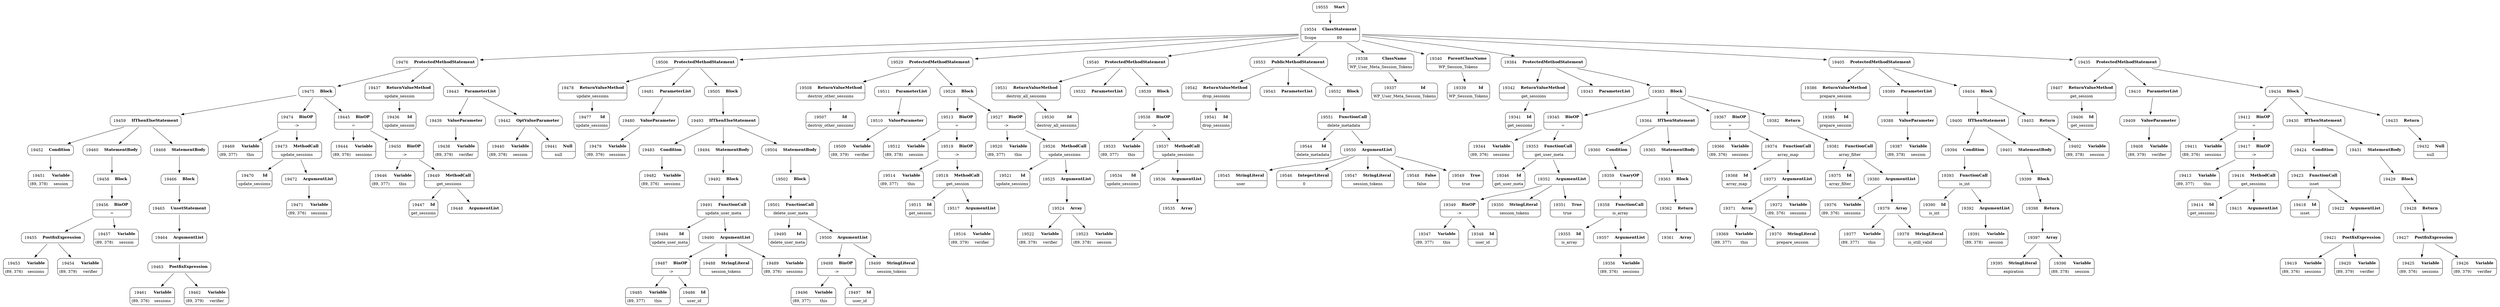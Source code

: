 digraph ast {
node [shape=none];
19456 [label=<<TABLE border='1' cellspacing='0' cellpadding='10' style='rounded' ><TR><TD border='0'>19456</TD><TD border='0'><B>BinOP</B></TD></TR><HR/><TR><TD border='0' cellpadding='5' colspan='2'>=</TD></TR></TABLE>>];
19456 -> 19455 [weight=2];
19456 -> 19457 [weight=2];
19457 [label=<<TABLE border='1' cellspacing='0' cellpadding='10' style='rounded' ><TR><TD border='0'>19457</TD><TD border='0'><B>Variable</B></TD></TR><HR/><TR><TD border='0' cellpadding='5'>(89, 378)</TD><TD border='0' cellpadding='5'>session</TD></TR></TABLE>>];
19458 [label=<<TABLE border='1' cellspacing='0' cellpadding='10' style='rounded' ><TR><TD border='0'>19458</TD><TD border='0'><B>Block</B></TD></TR></TABLE>>];
19458 -> 19456 [weight=2];
19459 [label=<<TABLE border='1' cellspacing='0' cellpadding='10' style='rounded' ><TR><TD border='0'>19459</TD><TD border='0'><B>IfThenElseStatement</B></TD></TR></TABLE>>];
19459 -> 19452 [weight=2];
19459 -> 19460 [weight=2];
19459 -> 19468 [weight=2];
19460 [label=<<TABLE border='1' cellspacing='0' cellpadding='10' style='rounded' ><TR><TD border='0'>19460</TD><TD border='0'><B>StatementBody</B></TD></TR></TABLE>>];
19460 -> 19458 [weight=2];
19461 [label=<<TABLE border='1' cellspacing='0' cellpadding='10' style='rounded' ><TR><TD border='0'>19461</TD><TD border='0'><B>Variable</B></TD></TR><HR/><TR><TD border='0' cellpadding='5'>(89, 376)</TD><TD border='0' cellpadding='5'>sessions</TD></TR></TABLE>>];
19462 [label=<<TABLE border='1' cellspacing='0' cellpadding='10' style='rounded' ><TR><TD border='0'>19462</TD><TD border='0'><B>Variable</B></TD></TR><HR/><TR><TD border='0' cellpadding='5'>(89, 379)</TD><TD border='0' cellpadding='5'>verifier</TD></TR></TABLE>>];
19463 [label=<<TABLE border='1' cellspacing='0' cellpadding='10' style='rounded' ><TR><TD border='0'>19463</TD><TD border='0'><B>PostfixExpression</B></TD></TR></TABLE>>];
19463 -> 19461 [weight=2];
19463 -> 19462 [weight=2];
19464 [label=<<TABLE border='1' cellspacing='0' cellpadding='10' style='rounded' ><TR><TD border='0'>19464</TD><TD border='0'><B>ArgumentList</B></TD></TR></TABLE>>];
19464 -> 19463 [weight=2];
19465 [label=<<TABLE border='1' cellspacing='0' cellpadding='10' style='rounded' ><TR><TD border='0'>19465</TD><TD border='0'><B>UnsetStatement</B></TD></TR></TABLE>>];
19465 -> 19464 [weight=2];
19466 [label=<<TABLE border='1' cellspacing='0' cellpadding='10' style='rounded' ><TR><TD border='0'>19466</TD><TD border='0'><B>Block</B></TD></TR></TABLE>>];
19466 -> 19465 [weight=2];
19468 [label=<<TABLE border='1' cellspacing='0' cellpadding='10' style='rounded' ><TR><TD border='0'>19468</TD><TD border='0'><B>StatementBody</B></TD></TR></TABLE>>];
19468 -> 19466 [weight=2];
19469 [label=<<TABLE border='1' cellspacing='0' cellpadding='10' style='rounded' ><TR><TD border='0'>19469</TD><TD border='0'><B>Variable</B></TD></TR><HR/><TR><TD border='0' cellpadding='5'>(89, 377)</TD><TD border='0' cellpadding='5'>this</TD></TR></TABLE>>];
19470 [label=<<TABLE border='1' cellspacing='0' cellpadding='10' style='rounded' ><TR><TD border='0'>19470</TD><TD border='0'><B>Id</B></TD></TR><HR/><TR><TD border='0' cellpadding='5' colspan='2'>update_sessions</TD></TR></TABLE>>];
19471 [label=<<TABLE border='1' cellspacing='0' cellpadding='10' style='rounded' ><TR><TD border='0'>19471</TD><TD border='0'><B>Variable</B></TD></TR><HR/><TR><TD border='0' cellpadding='5'>(89, 376)</TD><TD border='0' cellpadding='5'>sessions</TD></TR></TABLE>>];
19472 [label=<<TABLE border='1' cellspacing='0' cellpadding='10' style='rounded' ><TR><TD border='0'>19472</TD><TD border='0'><B>ArgumentList</B></TD></TR></TABLE>>];
19472 -> 19471 [weight=2];
19473 [label=<<TABLE border='1' cellspacing='0' cellpadding='10' style='rounded' ><TR><TD border='0'>19473</TD><TD border='0'><B>MethodCall</B></TD></TR><HR/><TR><TD border='0' cellpadding='5' colspan='2'>update_sessions</TD></TR></TABLE>>];
19473 -> 19470 [weight=2];
19473 -> 19472 [weight=2];
19474 [label=<<TABLE border='1' cellspacing='0' cellpadding='10' style='rounded' ><TR><TD border='0'>19474</TD><TD border='0'><B>BinOP</B></TD></TR><HR/><TR><TD border='0' cellpadding='5' colspan='2'>-&gt;</TD></TR></TABLE>>];
19474 -> 19469 [weight=2];
19474 -> 19473 [weight=2];
19475 [label=<<TABLE border='1' cellspacing='0' cellpadding='10' style='rounded' ><TR><TD border='0'>19475</TD><TD border='0'><B>Block</B></TD></TR></TABLE>>];
19475 -> 19445 [weight=2];
19475 -> 19459 [weight=2];
19475 -> 19474 [weight=2];
19476 [label=<<TABLE border='1' cellspacing='0' cellpadding='10' style='rounded' ><TR><TD border='0'>19476</TD><TD border='0'><B>ProtectedMethodStatement</B></TD></TR></TABLE>>];
19476 -> 19437 [weight=2];
19476 -> 19443 [weight=2];
19476 -> 19475 [weight=2];
19477 [label=<<TABLE border='1' cellspacing='0' cellpadding='10' style='rounded' ><TR><TD border='0'>19477</TD><TD border='0'><B>Id</B></TD></TR><HR/><TR><TD border='0' cellpadding='5' colspan='2'>update_sessions</TD></TR></TABLE>>];
19478 [label=<<TABLE border='1' cellspacing='0' cellpadding='10' style='rounded' ><TR><TD border='0'>19478</TD><TD border='0'><B>ReturnValueMethod</B></TD></TR><HR/><TR><TD border='0' cellpadding='5' colspan='2'>update_sessions</TD></TR></TABLE>>];
19478 -> 19477 [weight=2];
19479 [label=<<TABLE border='1' cellspacing='0' cellpadding='10' style='rounded' ><TR><TD border='0'>19479</TD><TD border='0'><B>Variable</B></TD></TR><HR/><TR><TD border='0' cellpadding='5'>(89, 376)</TD><TD border='0' cellpadding='5'>sessions</TD></TR></TABLE>>];
19480 [label=<<TABLE border='1' cellspacing='0' cellpadding='10' style='rounded' ><TR><TD border='0'>19480</TD><TD border='0'><B>ValueParameter</B></TD></TR></TABLE>>];
19480 -> 19479 [weight=2];
19481 [label=<<TABLE border='1' cellspacing='0' cellpadding='10' style='rounded' ><TR><TD border='0'>19481</TD><TD border='0'><B>ParameterList</B></TD></TR></TABLE>>];
19481 -> 19480 [weight=2];
19482 [label=<<TABLE border='1' cellspacing='0' cellpadding='10' style='rounded' ><TR><TD border='0'>19482</TD><TD border='0'><B>Variable</B></TD></TR><HR/><TR><TD border='0' cellpadding='5'>(89, 376)</TD><TD border='0' cellpadding='5'>sessions</TD></TR></TABLE>>];
19483 [label=<<TABLE border='1' cellspacing='0' cellpadding='10' style='rounded' ><TR><TD border='0'>19483</TD><TD border='0'><B>Condition</B></TD></TR></TABLE>>];
19483 -> 19482 [weight=2];
19484 [label=<<TABLE border='1' cellspacing='0' cellpadding='10' style='rounded' ><TR><TD border='0'>19484</TD><TD border='0'><B>Id</B></TD></TR><HR/><TR><TD border='0' cellpadding='5' colspan='2'>update_user_meta</TD></TR></TABLE>>];
19485 [label=<<TABLE border='1' cellspacing='0' cellpadding='10' style='rounded' ><TR><TD border='0'>19485</TD><TD border='0'><B>Variable</B></TD></TR><HR/><TR><TD border='0' cellpadding='5'>(89, 377)</TD><TD border='0' cellpadding='5'>this</TD></TR></TABLE>>];
19486 [label=<<TABLE border='1' cellspacing='0' cellpadding='10' style='rounded' ><TR><TD border='0'>19486</TD><TD border='0'><B>Id</B></TD></TR><HR/><TR><TD border='0' cellpadding='5' colspan='2'>user_id</TD></TR></TABLE>>];
19487 [label=<<TABLE border='1' cellspacing='0' cellpadding='10' style='rounded' ><TR><TD border='0'>19487</TD><TD border='0'><B>BinOP</B></TD></TR><HR/><TR><TD border='0' cellpadding='5' colspan='2'>-&gt;</TD></TR></TABLE>>];
19487 -> 19485 [weight=2];
19487 -> 19486 [weight=2];
19488 [label=<<TABLE border='1' cellspacing='0' cellpadding='10' style='rounded' ><TR><TD border='0'>19488</TD><TD border='0'><B>StringLiteral</B></TD></TR><HR/><TR><TD border='0' cellpadding='5' colspan='2'>session_tokens</TD></TR></TABLE>>];
19489 [label=<<TABLE border='1' cellspacing='0' cellpadding='10' style='rounded' ><TR><TD border='0'>19489</TD><TD border='0'><B>Variable</B></TD></TR><HR/><TR><TD border='0' cellpadding='5'>(89, 376)</TD><TD border='0' cellpadding='5'>sessions</TD></TR></TABLE>>];
19490 [label=<<TABLE border='1' cellspacing='0' cellpadding='10' style='rounded' ><TR><TD border='0'>19490</TD><TD border='0'><B>ArgumentList</B></TD></TR></TABLE>>];
19490 -> 19487 [weight=2];
19490 -> 19488 [weight=2];
19490 -> 19489 [weight=2];
19491 [label=<<TABLE border='1' cellspacing='0' cellpadding='10' style='rounded' ><TR><TD border='0'>19491</TD><TD border='0'><B>FunctionCall</B></TD></TR><HR/><TR><TD border='0' cellpadding='5' colspan='2'>update_user_meta</TD></TR></TABLE>>];
19491 -> 19484 [weight=2];
19491 -> 19490 [weight=2];
19492 [label=<<TABLE border='1' cellspacing='0' cellpadding='10' style='rounded' ><TR><TD border='0'>19492</TD><TD border='0'><B>Block</B></TD></TR></TABLE>>];
19492 -> 19491 [weight=2];
19493 [label=<<TABLE border='1' cellspacing='0' cellpadding='10' style='rounded' ><TR><TD border='0'>19493</TD><TD border='0'><B>IfThenElseStatement</B></TD></TR></TABLE>>];
19493 -> 19483 [weight=2];
19493 -> 19494 [weight=2];
19493 -> 19504 [weight=2];
19494 [label=<<TABLE border='1' cellspacing='0' cellpadding='10' style='rounded' ><TR><TD border='0'>19494</TD><TD border='0'><B>StatementBody</B></TD></TR></TABLE>>];
19494 -> 19492 [weight=2];
19495 [label=<<TABLE border='1' cellspacing='0' cellpadding='10' style='rounded' ><TR><TD border='0'>19495</TD><TD border='0'><B>Id</B></TD></TR><HR/><TR><TD border='0' cellpadding='5' colspan='2'>delete_user_meta</TD></TR></TABLE>>];
19496 [label=<<TABLE border='1' cellspacing='0' cellpadding='10' style='rounded' ><TR><TD border='0'>19496</TD><TD border='0'><B>Variable</B></TD></TR><HR/><TR><TD border='0' cellpadding='5'>(89, 377)</TD><TD border='0' cellpadding='5'>this</TD></TR></TABLE>>];
19497 [label=<<TABLE border='1' cellspacing='0' cellpadding='10' style='rounded' ><TR><TD border='0'>19497</TD><TD border='0'><B>Id</B></TD></TR><HR/><TR><TD border='0' cellpadding='5' colspan='2'>user_id</TD></TR></TABLE>>];
19498 [label=<<TABLE border='1' cellspacing='0' cellpadding='10' style='rounded' ><TR><TD border='0'>19498</TD><TD border='0'><B>BinOP</B></TD></TR><HR/><TR><TD border='0' cellpadding='5' colspan='2'>-&gt;</TD></TR></TABLE>>];
19498 -> 19496 [weight=2];
19498 -> 19497 [weight=2];
19499 [label=<<TABLE border='1' cellspacing='0' cellpadding='10' style='rounded' ><TR><TD border='0'>19499</TD><TD border='0'><B>StringLiteral</B></TD></TR><HR/><TR><TD border='0' cellpadding='5' colspan='2'>session_tokens</TD></TR></TABLE>>];
19500 [label=<<TABLE border='1' cellspacing='0' cellpadding='10' style='rounded' ><TR><TD border='0'>19500</TD><TD border='0'><B>ArgumentList</B></TD></TR></TABLE>>];
19500 -> 19498 [weight=2];
19500 -> 19499 [weight=2];
19501 [label=<<TABLE border='1' cellspacing='0' cellpadding='10' style='rounded' ><TR><TD border='0'>19501</TD><TD border='0'><B>FunctionCall</B></TD></TR><HR/><TR><TD border='0' cellpadding='5' colspan='2'>delete_user_meta</TD></TR></TABLE>>];
19501 -> 19495 [weight=2];
19501 -> 19500 [weight=2];
19502 [label=<<TABLE border='1' cellspacing='0' cellpadding='10' style='rounded' ><TR><TD border='0'>19502</TD><TD border='0'><B>Block</B></TD></TR></TABLE>>];
19502 -> 19501 [weight=2];
19504 [label=<<TABLE border='1' cellspacing='0' cellpadding='10' style='rounded' ><TR><TD border='0'>19504</TD><TD border='0'><B>StatementBody</B></TD></TR></TABLE>>];
19504 -> 19502 [weight=2];
19505 [label=<<TABLE border='1' cellspacing='0' cellpadding='10' style='rounded' ><TR><TD border='0'>19505</TD><TD border='0'><B>Block</B></TD></TR></TABLE>>];
19505 -> 19493 [weight=2];
19506 [label=<<TABLE border='1' cellspacing='0' cellpadding='10' style='rounded' ><TR><TD border='0'>19506</TD><TD border='0'><B>ProtectedMethodStatement</B></TD></TR></TABLE>>];
19506 -> 19478 [weight=2];
19506 -> 19481 [weight=2];
19506 -> 19505 [weight=2];
19507 [label=<<TABLE border='1' cellspacing='0' cellpadding='10' style='rounded' ><TR><TD border='0'>19507</TD><TD border='0'><B>Id</B></TD></TR><HR/><TR><TD border='0' cellpadding='5' colspan='2'>destroy_other_sessions</TD></TR></TABLE>>];
19508 [label=<<TABLE border='1' cellspacing='0' cellpadding='10' style='rounded' ><TR><TD border='0'>19508</TD><TD border='0'><B>ReturnValueMethod</B></TD></TR><HR/><TR><TD border='0' cellpadding='5' colspan='2'>destroy_other_sessions</TD></TR></TABLE>>];
19508 -> 19507 [weight=2];
19509 [label=<<TABLE border='1' cellspacing='0' cellpadding='10' style='rounded' ><TR><TD border='0'>19509</TD><TD border='0'><B>Variable</B></TD></TR><HR/><TR><TD border='0' cellpadding='5'>(89, 379)</TD><TD border='0' cellpadding='5'>verifier</TD></TR></TABLE>>];
19510 [label=<<TABLE border='1' cellspacing='0' cellpadding='10' style='rounded' ><TR><TD border='0'>19510</TD><TD border='0'><B>ValueParameter</B></TD></TR></TABLE>>];
19510 -> 19509 [weight=2];
19511 [label=<<TABLE border='1' cellspacing='0' cellpadding='10' style='rounded' ><TR><TD border='0'>19511</TD><TD border='0'><B>ParameterList</B></TD></TR></TABLE>>];
19511 -> 19510 [weight=2];
19512 [label=<<TABLE border='1' cellspacing='0' cellpadding='10' style='rounded' ><TR><TD border='0'>19512</TD><TD border='0'><B>Variable</B></TD></TR><HR/><TR><TD border='0' cellpadding='5'>(89, 378)</TD><TD border='0' cellpadding='5'>session</TD></TR></TABLE>>];
19513 [label=<<TABLE border='1' cellspacing='0' cellpadding='10' style='rounded' ><TR><TD border='0'>19513</TD><TD border='0'><B>BinOP</B></TD></TR><HR/><TR><TD border='0' cellpadding='5' colspan='2'>=</TD></TR></TABLE>>];
19513 -> 19512 [weight=2];
19513 -> 19519 [weight=2];
19514 [label=<<TABLE border='1' cellspacing='0' cellpadding='10' style='rounded' ><TR><TD border='0'>19514</TD><TD border='0'><B>Variable</B></TD></TR><HR/><TR><TD border='0' cellpadding='5'>(89, 377)</TD><TD border='0' cellpadding='5'>this</TD></TR></TABLE>>];
19515 [label=<<TABLE border='1' cellspacing='0' cellpadding='10' style='rounded' ><TR><TD border='0'>19515</TD><TD border='0'><B>Id</B></TD></TR><HR/><TR><TD border='0' cellpadding='5' colspan='2'>get_session</TD></TR></TABLE>>];
19516 [label=<<TABLE border='1' cellspacing='0' cellpadding='10' style='rounded' ><TR><TD border='0'>19516</TD><TD border='0'><B>Variable</B></TD></TR><HR/><TR><TD border='0' cellpadding='5'>(89, 379)</TD><TD border='0' cellpadding='5'>verifier</TD></TR></TABLE>>];
19517 [label=<<TABLE border='1' cellspacing='0' cellpadding='10' style='rounded' ><TR><TD border='0'>19517</TD><TD border='0'><B>ArgumentList</B></TD></TR></TABLE>>];
19517 -> 19516 [weight=2];
19518 [label=<<TABLE border='1' cellspacing='0' cellpadding='10' style='rounded' ><TR><TD border='0'>19518</TD><TD border='0'><B>MethodCall</B></TD></TR><HR/><TR><TD border='0' cellpadding='5' colspan='2'>get_session</TD></TR></TABLE>>];
19518 -> 19515 [weight=2];
19518 -> 19517 [weight=2];
19519 [label=<<TABLE border='1' cellspacing='0' cellpadding='10' style='rounded' ><TR><TD border='0'>19519</TD><TD border='0'><B>BinOP</B></TD></TR><HR/><TR><TD border='0' cellpadding='5' colspan='2'>-&gt;</TD></TR></TABLE>>];
19519 -> 19514 [weight=2];
19519 -> 19518 [weight=2];
19520 [label=<<TABLE border='1' cellspacing='0' cellpadding='10' style='rounded' ><TR><TD border='0'>19520</TD><TD border='0'><B>Variable</B></TD></TR><HR/><TR><TD border='0' cellpadding='5'>(89, 377)</TD><TD border='0' cellpadding='5'>this</TD></TR></TABLE>>];
19521 [label=<<TABLE border='1' cellspacing='0' cellpadding='10' style='rounded' ><TR><TD border='0'>19521</TD><TD border='0'><B>Id</B></TD></TR><HR/><TR><TD border='0' cellpadding='5' colspan='2'>update_sessions</TD></TR></TABLE>>];
19522 [label=<<TABLE border='1' cellspacing='0' cellpadding='10' style='rounded' ><TR><TD border='0'>19522</TD><TD border='0'><B>Variable</B></TD></TR><HR/><TR><TD border='0' cellpadding='5'>(89, 379)</TD><TD border='0' cellpadding='5'>verifier</TD></TR></TABLE>>];
19523 [label=<<TABLE border='1' cellspacing='0' cellpadding='10' style='rounded' ><TR><TD border='0'>19523</TD><TD border='0'><B>Variable</B></TD></TR><HR/><TR><TD border='0' cellpadding='5'>(89, 378)</TD><TD border='0' cellpadding='5'>session</TD></TR></TABLE>>];
19524 [label=<<TABLE border='1' cellspacing='0' cellpadding='10' style='rounded' ><TR><TD border='0'>19524</TD><TD border='0'><B>Array</B></TD></TR></TABLE>>];
19524 -> 19522 [weight=2];
19524 -> 19523 [weight=2];
19525 [label=<<TABLE border='1' cellspacing='0' cellpadding='10' style='rounded' ><TR><TD border='0'>19525</TD><TD border='0'><B>ArgumentList</B></TD></TR></TABLE>>];
19525 -> 19524 [weight=2];
19526 [label=<<TABLE border='1' cellspacing='0' cellpadding='10' style='rounded' ><TR><TD border='0'>19526</TD><TD border='0'><B>MethodCall</B></TD></TR><HR/><TR><TD border='0' cellpadding='5' colspan='2'>update_sessions</TD></TR></TABLE>>];
19526 -> 19521 [weight=2];
19526 -> 19525 [weight=2];
19527 [label=<<TABLE border='1' cellspacing='0' cellpadding='10' style='rounded' ><TR><TD border='0'>19527</TD><TD border='0'><B>BinOP</B></TD></TR><HR/><TR><TD border='0' cellpadding='5' colspan='2'>-&gt;</TD></TR></TABLE>>];
19527 -> 19520 [weight=2];
19527 -> 19526 [weight=2];
19528 [label=<<TABLE border='1' cellspacing='0' cellpadding='10' style='rounded' ><TR><TD border='0'>19528</TD><TD border='0'><B>Block</B></TD></TR></TABLE>>];
19528 -> 19513 [weight=2];
19528 -> 19527 [weight=2];
19529 [label=<<TABLE border='1' cellspacing='0' cellpadding='10' style='rounded' ><TR><TD border='0'>19529</TD><TD border='0'><B>ProtectedMethodStatement</B></TD></TR></TABLE>>];
19529 -> 19508 [weight=2];
19529 -> 19511 [weight=2];
19529 -> 19528 [weight=2];
19530 [label=<<TABLE border='1' cellspacing='0' cellpadding='10' style='rounded' ><TR><TD border='0'>19530</TD><TD border='0'><B>Id</B></TD></TR><HR/><TR><TD border='0' cellpadding='5' colspan='2'>destroy_all_sessions</TD></TR></TABLE>>];
19531 [label=<<TABLE border='1' cellspacing='0' cellpadding='10' style='rounded' ><TR><TD border='0'>19531</TD><TD border='0'><B>ReturnValueMethod</B></TD></TR><HR/><TR><TD border='0' cellpadding='5' colspan='2'>destroy_all_sessions</TD></TR></TABLE>>];
19531 -> 19530 [weight=2];
19532 [label=<<TABLE border='1' cellspacing='0' cellpadding='10' style='rounded' ><TR><TD border='0'>19532</TD><TD border='0'><B>ParameterList</B></TD></TR></TABLE>>];
19533 [label=<<TABLE border='1' cellspacing='0' cellpadding='10' style='rounded' ><TR><TD border='0'>19533</TD><TD border='0'><B>Variable</B></TD></TR><HR/><TR><TD border='0' cellpadding='5'>(89, 377)</TD><TD border='0' cellpadding='5'>this</TD></TR></TABLE>>];
19534 [label=<<TABLE border='1' cellspacing='0' cellpadding='10' style='rounded' ><TR><TD border='0'>19534</TD><TD border='0'><B>Id</B></TD></TR><HR/><TR><TD border='0' cellpadding='5' colspan='2'>update_sessions</TD></TR></TABLE>>];
19535 [label=<<TABLE border='1' cellspacing='0' cellpadding='10' style='rounded' ><TR><TD border='0'>19535</TD><TD border='0'><B>Array</B></TD></TR></TABLE>>];
19536 [label=<<TABLE border='1' cellspacing='0' cellpadding='10' style='rounded' ><TR><TD border='0'>19536</TD><TD border='0'><B>ArgumentList</B></TD></TR></TABLE>>];
19536 -> 19535 [weight=2];
19537 [label=<<TABLE border='1' cellspacing='0' cellpadding='10' style='rounded' ><TR><TD border='0'>19537</TD><TD border='0'><B>MethodCall</B></TD></TR><HR/><TR><TD border='0' cellpadding='5' colspan='2'>update_sessions</TD></TR></TABLE>>];
19537 -> 19534 [weight=2];
19537 -> 19536 [weight=2];
19538 [label=<<TABLE border='1' cellspacing='0' cellpadding='10' style='rounded' ><TR><TD border='0'>19538</TD><TD border='0'><B>BinOP</B></TD></TR><HR/><TR><TD border='0' cellpadding='5' colspan='2'>-&gt;</TD></TR></TABLE>>];
19538 -> 19533 [weight=2];
19538 -> 19537 [weight=2];
19539 [label=<<TABLE border='1' cellspacing='0' cellpadding='10' style='rounded' ><TR><TD border='0'>19539</TD><TD border='0'><B>Block</B></TD></TR></TABLE>>];
19539 -> 19538 [weight=2];
19540 [label=<<TABLE border='1' cellspacing='0' cellpadding='10' style='rounded' ><TR><TD border='0'>19540</TD><TD border='0'><B>ProtectedMethodStatement</B></TD></TR></TABLE>>];
19540 -> 19531 [weight=2];
19540 -> 19532 [weight=2];
19540 -> 19539 [weight=2];
19541 [label=<<TABLE border='1' cellspacing='0' cellpadding='10' style='rounded' ><TR><TD border='0'>19541</TD><TD border='0'><B>Id</B></TD></TR><HR/><TR><TD border='0' cellpadding='5' colspan='2'>drop_sessions</TD></TR></TABLE>>];
19542 [label=<<TABLE border='1' cellspacing='0' cellpadding='10' style='rounded' ><TR><TD border='0'>19542</TD><TD border='0'><B>ReturnValueMethod</B></TD></TR><HR/><TR><TD border='0' cellpadding='5' colspan='2'>drop_sessions</TD></TR></TABLE>>];
19542 -> 19541 [weight=2];
19543 [label=<<TABLE border='1' cellspacing='0' cellpadding='10' style='rounded' ><TR><TD border='0'>19543</TD><TD border='0'><B>ParameterList</B></TD></TR></TABLE>>];
19544 [label=<<TABLE border='1' cellspacing='0' cellpadding='10' style='rounded' ><TR><TD border='0'>19544</TD><TD border='0'><B>Id</B></TD></TR><HR/><TR><TD border='0' cellpadding='5' colspan='2'>delete_metadata</TD></TR></TABLE>>];
19545 [label=<<TABLE border='1' cellspacing='0' cellpadding='10' style='rounded' ><TR><TD border='0'>19545</TD><TD border='0'><B>StringLiteral</B></TD></TR><HR/><TR><TD border='0' cellpadding='5' colspan='2'>user</TD></TR></TABLE>>];
19546 [label=<<TABLE border='1' cellspacing='0' cellpadding='10' style='rounded' ><TR><TD border='0'>19546</TD><TD border='0'><B>IntegerLiteral</B></TD></TR><HR/><TR><TD border='0' cellpadding='5' colspan='2'>0</TD></TR></TABLE>>];
19547 [label=<<TABLE border='1' cellspacing='0' cellpadding='10' style='rounded' ><TR><TD border='0'>19547</TD><TD border='0'><B>StringLiteral</B></TD></TR><HR/><TR><TD border='0' cellpadding='5' colspan='2'>session_tokens</TD></TR></TABLE>>];
19548 [label=<<TABLE border='1' cellspacing='0' cellpadding='10' style='rounded' ><TR><TD border='0'>19548</TD><TD border='0'><B>False</B></TD></TR><HR/><TR><TD border='0' cellpadding='5' colspan='2'>false</TD></TR></TABLE>>];
19549 [label=<<TABLE border='1' cellspacing='0' cellpadding='10' style='rounded' ><TR><TD border='0'>19549</TD><TD border='0'><B>True</B></TD></TR><HR/><TR><TD border='0' cellpadding='5' colspan='2'>true</TD></TR></TABLE>>];
19550 [label=<<TABLE border='1' cellspacing='0' cellpadding='10' style='rounded' ><TR><TD border='0'>19550</TD><TD border='0'><B>ArgumentList</B></TD></TR></TABLE>>];
19550 -> 19545 [weight=2];
19550 -> 19546 [weight=2];
19550 -> 19547 [weight=2];
19550 -> 19548 [weight=2];
19550 -> 19549 [weight=2];
19551 [label=<<TABLE border='1' cellspacing='0' cellpadding='10' style='rounded' ><TR><TD border='0'>19551</TD><TD border='0'><B>FunctionCall</B></TD></TR><HR/><TR><TD border='0' cellpadding='5' colspan='2'>delete_metadata</TD></TR></TABLE>>];
19551 -> 19544 [weight=2];
19551 -> 19550 [weight=2];
19552 [label=<<TABLE border='1' cellspacing='0' cellpadding='10' style='rounded' ><TR><TD border='0'>19552</TD><TD border='0'><B>Block</B></TD></TR></TABLE>>];
19552 -> 19551 [weight=2];
19553 [label=<<TABLE border='1' cellspacing='0' cellpadding='10' style='rounded' ><TR><TD border='0'>19553</TD><TD border='0'><B>PublicMethodStatement</B></TD></TR></TABLE>>];
19553 -> 19542 [weight=2];
19553 -> 19543 [weight=2];
19553 -> 19552 [weight=2];
19554 [label=<<TABLE border='1' cellspacing='0' cellpadding='10' style='rounded' ><TR><TD border='0'>19554</TD><TD border='0'><B>ClassStatement</B></TD></TR><HR/><TR><TD border='0' cellpadding='5'>Scope</TD><TD border='0' cellpadding='5'>89</TD></TR></TABLE>>];
19554 -> 19338 [weight=2];
19554 -> 19340 [weight=2];
19554 -> 19384 [weight=2];
19554 -> 19405 [weight=2];
19554 -> 19435 [weight=2];
19554 -> 19476 [weight=2];
19554 -> 19506 [weight=2];
19554 -> 19529 [weight=2];
19554 -> 19540 [weight=2];
19554 -> 19553 [weight=2];
19555 [label=<<TABLE border='1' cellspacing='0' cellpadding='10' style='rounded' ><TR><TD border='0'>19555</TD><TD border='0'><B>Start</B></TD></TR></TABLE>>];
19555 -> 19554 [weight=2];
19337 [label=<<TABLE border='1' cellspacing='0' cellpadding='10' style='rounded' ><TR><TD border='0'>19337</TD><TD border='0'><B>Id</B></TD></TR><HR/><TR><TD border='0' cellpadding='5' colspan='2'>WP_User_Meta_Session_Tokens</TD></TR></TABLE>>];
19338 [label=<<TABLE border='1' cellspacing='0' cellpadding='10' style='rounded' ><TR><TD border='0'>19338</TD><TD border='0'><B>ClassName</B></TD></TR><HR/><TR><TD border='0' cellpadding='5' colspan='2'>WP_User_Meta_Session_Tokens</TD></TR></TABLE>>];
19338 -> 19337 [weight=2];
19339 [label=<<TABLE border='1' cellspacing='0' cellpadding='10' style='rounded' ><TR><TD border='0'>19339</TD><TD border='0'><B>Id</B></TD></TR><HR/><TR><TD border='0' cellpadding='5' colspan='2'>WP_Session_Tokens</TD></TR></TABLE>>];
19340 [label=<<TABLE border='1' cellspacing='0' cellpadding='10' style='rounded' ><TR><TD border='0'>19340</TD><TD border='0'><B>ParentClassName</B></TD></TR><HR/><TR><TD border='0' cellpadding='5' colspan='2'>WP_Session_Tokens</TD></TR></TABLE>>];
19340 -> 19339 [weight=2];
19341 [label=<<TABLE border='1' cellspacing='0' cellpadding='10' style='rounded' ><TR><TD border='0'>19341</TD><TD border='0'><B>Id</B></TD></TR><HR/><TR><TD border='0' cellpadding='5' colspan='2'>get_sessions</TD></TR></TABLE>>];
19342 [label=<<TABLE border='1' cellspacing='0' cellpadding='10' style='rounded' ><TR><TD border='0'>19342</TD><TD border='0'><B>ReturnValueMethod</B></TD></TR><HR/><TR><TD border='0' cellpadding='5' colspan='2'>get_sessions</TD></TR></TABLE>>];
19342 -> 19341 [weight=2];
19343 [label=<<TABLE border='1' cellspacing='0' cellpadding='10' style='rounded' ><TR><TD border='0'>19343</TD><TD border='0'><B>ParameterList</B></TD></TR></TABLE>>];
19344 [label=<<TABLE border='1' cellspacing='0' cellpadding='10' style='rounded' ><TR><TD border='0'>19344</TD><TD border='0'><B>Variable</B></TD></TR><HR/><TR><TD border='0' cellpadding='5'>(89, 376)</TD><TD border='0' cellpadding='5'>sessions</TD></TR></TABLE>>];
19345 [label=<<TABLE border='1' cellspacing='0' cellpadding='10' style='rounded' ><TR><TD border='0'>19345</TD><TD border='0'><B>BinOP</B></TD></TR><HR/><TR><TD border='0' cellpadding='5' colspan='2'>=</TD></TR></TABLE>>];
19345 -> 19344 [weight=2];
19345 -> 19353 [weight=2];
19346 [label=<<TABLE border='1' cellspacing='0' cellpadding='10' style='rounded' ><TR><TD border='0'>19346</TD><TD border='0'><B>Id</B></TD></TR><HR/><TR><TD border='0' cellpadding='5' colspan='2'>get_user_meta</TD></TR></TABLE>>];
19347 [label=<<TABLE border='1' cellspacing='0' cellpadding='10' style='rounded' ><TR><TD border='0'>19347</TD><TD border='0'><B>Variable</B></TD></TR><HR/><TR><TD border='0' cellpadding='5'>(89, 377)</TD><TD border='0' cellpadding='5'>this</TD></TR></TABLE>>];
19348 [label=<<TABLE border='1' cellspacing='0' cellpadding='10' style='rounded' ><TR><TD border='0'>19348</TD><TD border='0'><B>Id</B></TD></TR><HR/><TR><TD border='0' cellpadding='5' colspan='2'>user_id</TD></TR></TABLE>>];
19349 [label=<<TABLE border='1' cellspacing='0' cellpadding='10' style='rounded' ><TR><TD border='0'>19349</TD><TD border='0'><B>BinOP</B></TD></TR><HR/><TR><TD border='0' cellpadding='5' colspan='2'>-&gt;</TD></TR></TABLE>>];
19349 -> 19347 [weight=2];
19349 -> 19348 [weight=2];
19350 [label=<<TABLE border='1' cellspacing='0' cellpadding='10' style='rounded' ><TR><TD border='0'>19350</TD><TD border='0'><B>StringLiteral</B></TD></TR><HR/><TR><TD border='0' cellpadding='5' colspan='2'>session_tokens</TD></TR></TABLE>>];
19351 [label=<<TABLE border='1' cellspacing='0' cellpadding='10' style='rounded' ><TR><TD border='0'>19351</TD><TD border='0'><B>True</B></TD></TR><HR/><TR><TD border='0' cellpadding='5' colspan='2'>true</TD></TR></TABLE>>];
19352 [label=<<TABLE border='1' cellspacing='0' cellpadding='10' style='rounded' ><TR><TD border='0'>19352</TD><TD border='0'><B>ArgumentList</B></TD></TR></TABLE>>];
19352 -> 19349 [weight=2];
19352 -> 19350 [weight=2];
19352 -> 19351 [weight=2];
19353 [label=<<TABLE border='1' cellspacing='0' cellpadding='10' style='rounded' ><TR><TD border='0'>19353</TD><TD border='0'><B>FunctionCall</B></TD></TR><HR/><TR><TD border='0' cellpadding='5' colspan='2'>get_user_meta</TD></TR></TABLE>>];
19353 -> 19346 [weight=2];
19353 -> 19352 [weight=2];
19355 [label=<<TABLE border='1' cellspacing='0' cellpadding='10' style='rounded' ><TR><TD border='0'>19355</TD><TD border='0'><B>Id</B></TD></TR><HR/><TR><TD border='0' cellpadding='5' colspan='2'>is_array</TD></TR></TABLE>>];
19356 [label=<<TABLE border='1' cellspacing='0' cellpadding='10' style='rounded' ><TR><TD border='0'>19356</TD><TD border='0'><B>Variable</B></TD></TR><HR/><TR><TD border='0' cellpadding='5'>(89, 376)</TD><TD border='0' cellpadding='5'>sessions</TD></TR></TABLE>>];
19357 [label=<<TABLE border='1' cellspacing='0' cellpadding='10' style='rounded' ><TR><TD border='0'>19357</TD><TD border='0'><B>ArgumentList</B></TD></TR></TABLE>>];
19357 -> 19356 [weight=2];
19358 [label=<<TABLE border='1' cellspacing='0' cellpadding='10' style='rounded' ><TR><TD border='0'>19358</TD><TD border='0'><B>FunctionCall</B></TD></TR><HR/><TR><TD border='0' cellpadding='5' colspan='2'>is_array</TD></TR></TABLE>>];
19358 -> 19355 [weight=2];
19358 -> 19357 [weight=2];
19359 [label=<<TABLE border='1' cellspacing='0' cellpadding='10' style='rounded' ><TR><TD border='0'>19359</TD><TD border='0'><B>UnaryOP</B></TD></TR><HR/><TR><TD border='0' cellpadding='5' colspan='2'>!</TD></TR></TABLE>>];
19359 -> 19358 [weight=2];
19360 [label=<<TABLE border='1' cellspacing='0' cellpadding='10' style='rounded' ><TR><TD border='0'>19360</TD><TD border='0'><B>Condition</B></TD></TR></TABLE>>];
19360 -> 19359 [weight=2];
19361 [label=<<TABLE border='1' cellspacing='0' cellpadding='10' style='rounded' ><TR><TD border='0'>19361</TD><TD border='0'><B>Array</B></TD></TR></TABLE>>];
19362 [label=<<TABLE border='1' cellspacing='0' cellpadding='10' style='rounded' ><TR><TD border='0'>19362</TD><TD border='0'><B>Return</B></TD></TR></TABLE>>];
19362 -> 19361 [weight=2];
19363 [label=<<TABLE border='1' cellspacing='0' cellpadding='10' style='rounded' ><TR><TD border='0'>19363</TD><TD border='0'><B>Block</B></TD></TR></TABLE>>];
19363 -> 19362 [weight=2];
19364 [label=<<TABLE border='1' cellspacing='0' cellpadding='10' style='rounded' ><TR><TD border='0'>19364</TD><TD border='0'><B>IfThenStatement</B></TD></TR></TABLE>>];
19364 -> 19360 [weight=2];
19364 -> 19365 [weight=2];
19365 [label=<<TABLE border='1' cellspacing='0' cellpadding='10' style='rounded' ><TR><TD border='0'>19365</TD><TD border='0'><B>StatementBody</B></TD></TR></TABLE>>];
19365 -> 19363 [weight=2];
19366 [label=<<TABLE border='1' cellspacing='0' cellpadding='10' style='rounded' ><TR><TD border='0'>19366</TD><TD border='0'><B>Variable</B></TD></TR><HR/><TR><TD border='0' cellpadding='5'>(89, 376)</TD><TD border='0' cellpadding='5'>sessions</TD></TR></TABLE>>];
19367 [label=<<TABLE border='1' cellspacing='0' cellpadding='10' style='rounded' ><TR><TD border='0'>19367</TD><TD border='0'><B>BinOP</B></TD></TR><HR/><TR><TD border='0' cellpadding='5' colspan='2'>=</TD></TR></TABLE>>];
19367 -> 19366 [weight=2];
19367 -> 19374 [weight=2];
19368 [label=<<TABLE border='1' cellspacing='0' cellpadding='10' style='rounded' ><TR><TD border='0'>19368</TD><TD border='0'><B>Id</B></TD></TR><HR/><TR><TD border='0' cellpadding='5' colspan='2'>array_map</TD></TR></TABLE>>];
19369 [label=<<TABLE border='1' cellspacing='0' cellpadding='10' style='rounded' ><TR><TD border='0'>19369</TD><TD border='0'><B>Variable</B></TD></TR><HR/><TR><TD border='0' cellpadding='5'>(89, 377)</TD><TD border='0' cellpadding='5'>this</TD></TR></TABLE>>];
19370 [label=<<TABLE border='1' cellspacing='0' cellpadding='10' style='rounded' ><TR><TD border='0'>19370</TD><TD border='0'><B>StringLiteral</B></TD></TR><HR/><TR><TD border='0' cellpadding='5' colspan='2'>prepare_session</TD></TR></TABLE>>];
19371 [label=<<TABLE border='1' cellspacing='0' cellpadding='10' style='rounded' ><TR><TD border='0'>19371</TD><TD border='0'><B>Array</B></TD></TR></TABLE>>];
19371 -> 19369 [weight=2];
19371 -> 19370 [weight=2];
19372 [label=<<TABLE border='1' cellspacing='0' cellpadding='10' style='rounded' ><TR><TD border='0'>19372</TD><TD border='0'><B>Variable</B></TD></TR><HR/><TR><TD border='0' cellpadding='5'>(89, 376)</TD><TD border='0' cellpadding='5'>sessions</TD></TR></TABLE>>];
19373 [label=<<TABLE border='1' cellspacing='0' cellpadding='10' style='rounded' ><TR><TD border='0'>19373</TD><TD border='0'><B>ArgumentList</B></TD></TR></TABLE>>];
19373 -> 19371 [weight=2];
19373 -> 19372 [weight=2];
19374 [label=<<TABLE border='1' cellspacing='0' cellpadding='10' style='rounded' ><TR><TD border='0'>19374</TD><TD border='0'><B>FunctionCall</B></TD></TR><HR/><TR><TD border='0' cellpadding='5' colspan='2'>array_map</TD></TR></TABLE>>];
19374 -> 19368 [weight=2];
19374 -> 19373 [weight=2];
19375 [label=<<TABLE border='1' cellspacing='0' cellpadding='10' style='rounded' ><TR><TD border='0'>19375</TD><TD border='0'><B>Id</B></TD></TR><HR/><TR><TD border='0' cellpadding='5' colspan='2'>array_filter</TD></TR></TABLE>>];
19376 [label=<<TABLE border='1' cellspacing='0' cellpadding='10' style='rounded' ><TR><TD border='0'>19376</TD><TD border='0'><B>Variable</B></TD></TR><HR/><TR><TD border='0' cellpadding='5'>(89, 376)</TD><TD border='0' cellpadding='5'>sessions</TD></TR></TABLE>>];
19377 [label=<<TABLE border='1' cellspacing='0' cellpadding='10' style='rounded' ><TR><TD border='0'>19377</TD><TD border='0'><B>Variable</B></TD></TR><HR/><TR><TD border='0' cellpadding='5'>(89, 377)</TD><TD border='0' cellpadding='5'>this</TD></TR></TABLE>>];
19378 [label=<<TABLE border='1' cellspacing='0' cellpadding='10' style='rounded' ><TR><TD border='0'>19378</TD><TD border='0'><B>StringLiteral</B></TD></TR><HR/><TR><TD border='0' cellpadding='5' colspan='2'>is_still_valid</TD></TR></TABLE>>];
19379 [label=<<TABLE border='1' cellspacing='0' cellpadding='10' style='rounded' ><TR><TD border='0'>19379</TD><TD border='0'><B>Array</B></TD></TR></TABLE>>];
19379 -> 19377 [weight=2];
19379 -> 19378 [weight=2];
19380 [label=<<TABLE border='1' cellspacing='0' cellpadding='10' style='rounded' ><TR><TD border='0'>19380</TD><TD border='0'><B>ArgumentList</B></TD></TR></TABLE>>];
19380 -> 19376 [weight=2];
19380 -> 19379 [weight=2];
19381 [label=<<TABLE border='1' cellspacing='0' cellpadding='10' style='rounded' ><TR><TD border='0'>19381</TD><TD border='0'><B>FunctionCall</B></TD></TR><HR/><TR><TD border='0' cellpadding='5' colspan='2'>array_filter</TD></TR></TABLE>>];
19381 -> 19375 [weight=2];
19381 -> 19380 [weight=2];
19382 [label=<<TABLE border='1' cellspacing='0' cellpadding='10' style='rounded' ><TR><TD border='0'>19382</TD><TD border='0'><B>Return</B></TD></TR></TABLE>>];
19382 -> 19381 [weight=2];
19383 [label=<<TABLE border='1' cellspacing='0' cellpadding='10' style='rounded' ><TR><TD border='0'>19383</TD><TD border='0'><B>Block</B></TD></TR></TABLE>>];
19383 -> 19345 [weight=2];
19383 -> 19364 [weight=2];
19383 -> 19367 [weight=2];
19383 -> 19382 [weight=2];
19384 [label=<<TABLE border='1' cellspacing='0' cellpadding='10' style='rounded' ><TR><TD border='0'>19384</TD><TD border='0'><B>ProtectedMethodStatement</B></TD></TR></TABLE>>];
19384 -> 19342 [weight=2];
19384 -> 19343 [weight=2];
19384 -> 19383 [weight=2];
19385 [label=<<TABLE border='1' cellspacing='0' cellpadding='10' style='rounded' ><TR><TD border='0'>19385</TD><TD border='0'><B>Id</B></TD></TR><HR/><TR><TD border='0' cellpadding='5' colspan='2'>prepare_session</TD></TR></TABLE>>];
19386 [label=<<TABLE border='1' cellspacing='0' cellpadding='10' style='rounded' ><TR><TD border='0'>19386</TD><TD border='0'><B>ReturnValueMethod</B></TD></TR><HR/><TR><TD border='0' cellpadding='5' colspan='2'>prepare_session</TD></TR></TABLE>>];
19386 -> 19385 [weight=2];
19387 [label=<<TABLE border='1' cellspacing='0' cellpadding='10' style='rounded' ><TR><TD border='0'>19387</TD><TD border='0'><B>Variable</B></TD></TR><HR/><TR><TD border='0' cellpadding='5'>(89, 378)</TD><TD border='0' cellpadding='5'>session</TD></TR></TABLE>>];
19388 [label=<<TABLE border='1' cellspacing='0' cellpadding='10' style='rounded' ><TR><TD border='0'>19388</TD><TD border='0'><B>ValueParameter</B></TD></TR></TABLE>>];
19388 -> 19387 [weight=2];
19389 [label=<<TABLE border='1' cellspacing='0' cellpadding='10' style='rounded' ><TR><TD border='0'>19389</TD><TD border='0'><B>ParameterList</B></TD></TR></TABLE>>];
19389 -> 19388 [weight=2];
19390 [label=<<TABLE border='1' cellspacing='0' cellpadding='10' style='rounded' ><TR><TD border='0'>19390</TD><TD border='0'><B>Id</B></TD></TR><HR/><TR><TD border='0' cellpadding='5' colspan='2'>is_int</TD></TR></TABLE>>];
19391 [label=<<TABLE border='1' cellspacing='0' cellpadding='10' style='rounded' ><TR><TD border='0'>19391</TD><TD border='0'><B>Variable</B></TD></TR><HR/><TR><TD border='0' cellpadding='5'>(89, 378)</TD><TD border='0' cellpadding='5'>session</TD></TR></TABLE>>];
19392 [label=<<TABLE border='1' cellspacing='0' cellpadding='10' style='rounded' ><TR><TD border='0'>19392</TD><TD border='0'><B>ArgumentList</B></TD></TR></TABLE>>];
19392 -> 19391 [weight=2];
19393 [label=<<TABLE border='1' cellspacing='0' cellpadding='10' style='rounded' ><TR><TD border='0'>19393</TD><TD border='0'><B>FunctionCall</B></TD></TR><HR/><TR><TD border='0' cellpadding='5' colspan='2'>is_int</TD></TR></TABLE>>];
19393 -> 19390 [weight=2];
19393 -> 19392 [weight=2];
19394 [label=<<TABLE border='1' cellspacing='0' cellpadding='10' style='rounded' ><TR><TD border='0'>19394</TD><TD border='0'><B>Condition</B></TD></TR></TABLE>>];
19394 -> 19393 [weight=2];
19395 [label=<<TABLE border='1' cellspacing='0' cellpadding='10' style='rounded' ><TR><TD border='0'>19395</TD><TD border='0'><B>StringLiteral</B></TD></TR><HR/><TR><TD border='0' cellpadding='5' colspan='2'>expiration</TD></TR></TABLE>>];
19396 [label=<<TABLE border='1' cellspacing='0' cellpadding='10' style='rounded' ><TR><TD border='0'>19396</TD><TD border='0'><B>Variable</B></TD></TR><HR/><TR><TD border='0' cellpadding='5'>(89, 378)</TD><TD border='0' cellpadding='5'>session</TD></TR></TABLE>>];
19397 [label=<<TABLE border='1' cellspacing='0' cellpadding='10' style='rounded' ><TR><TD border='0'>19397</TD><TD border='0'><B>Array</B></TD></TR></TABLE>>];
19397 -> 19395 [weight=2];
19397 -> 19396 [weight=2];
19398 [label=<<TABLE border='1' cellspacing='0' cellpadding='10' style='rounded' ><TR><TD border='0'>19398</TD><TD border='0'><B>Return</B></TD></TR></TABLE>>];
19398 -> 19397 [weight=2];
19399 [label=<<TABLE border='1' cellspacing='0' cellpadding='10' style='rounded' ><TR><TD border='0'>19399</TD><TD border='0'><B>Block</B></TD></TR></TABLE>>];
19399 -> 19398 [weight=2];
19400 [label=<<TABLE border='1' cellspacing='0' cellpadding='10' style='rounded' ><TR><TD border='0'>19400</TD><TD border='0'><B>IfThenStatement</B></TD></TR></TABLE>>];
19400 -> 19394 [weight=2];
19400 -> 19401 [weight=2];
19401 [label=<<TABLE border='1' cellspacing='0' cellpadding='10' style='rounded' ><TR><TD border='0'>19401</TD><TD border='0'><B>StatementBody</B></TD></TR></TABLE>>];
19401 -> 19399 [weight=2];
19402 [label=<<TABLE border='1' cellspacing='0' cellpadding='10' style='rounded' ><TR><TD border='0'>19402</TD><TD border='0'><B>Variable</B></TD></TR><HR/><TR><TD border='0' cellpadding='5'>(89, 378)</TD><TD border='0' cellpadding='5'>session</TD></TR></TABLE>>];
19403 [label=<<TABLE border='1' cellspacing='0' cellpadding='10' style='rounded' ><TR><TD border='0'>19403</TD><TD border='0'><B>Return</B></TD></TR></TABLE>>];
19403 -> 19402 [weight=2];
19404 [label=<<TABLE border='1' cellspacing='0' cellpadding='10' style='rounded' ><TR><TD border='0'>19404</TD><TD border='0'><B>Block</B></TD></TR></TABLE>>];
19404 -> 19400 [weight=2];
19404 -> 19403 [weight=2];
19405 [label=<<TABLE border='1' cellspacing='0' cellpadding='10' style='rounded' ><TR><TD border='0'>19405</TD><TD border='0'><B>ProtectedMethodStatement</B></TD></TR></TABLE>>];
19405 -> 19386 [weight=2];
19405 -> 19389 [weight=2];
19405 -> 19404 [weight=2];
19406 [label=<<TABLE border='1' cellspacing='0' cellpadding='10' style='rounded' ><TR><TD border='0'>19406</TD><TD border='0'><B>Id</B></TD></TR><HR/><TR><TD border='0' cellpadding='5' colspan='2'>get_session</TD></TR></TABLE>>];
19407 [label=<<TABLE border='1' cellspacing='0' cellpadding='10' style='rounded' ><TR><TD border='0'>19407</TD><TD border='0'><B>ReturnValueMethod</B></TD></TR><HR/><TR><TD border='0' cellpadding='5' colspan='2'>get_session</TD></TR></TABLE>>];
19407 -> 19406 [weight=2];
19408 [label=<<TABLE border='1' cellspacing='0' cellpadding='10' style='rounded' ><TR><TD border='0'>19408</TD><TD border='0'><B>Variable</B></TD></TR><HR/><TR><TD border='0' cellpadding='5'>(89, 379)</TD><TD border='0' cellpadding='5'>verifier</TD></TR></TABLE>>];
19409 [label=<<TABLE border='1' cellspacing='0' cellpadding='10' style='rounded' ><TR><TD border='0'>19409</TD><TD border='0'><B>ValueParameter</B></TD></TR></TABLE>>];
19409 -> 19408 [weight=2];
19410 [label=<<TABLE border='1' cellspacing='0' cellpadding='10' style='rounded' ><TR><TD border='0'>19410</TD><TD border='0'><B>ParameterList</B></TD></TR></TABLE>>];
19410 -> 19409 [weight=2];
19411 [label=<<TABLE border='1' cellspacing='0' cellpadding='10' style='rounded' ><TR><TD border='0'>19411</TD><TD border='0'><B>Variable</B></TD></TR><HR/><TR><TD border='0' cellpadding='5'>(89, 376)</TD><TD border='0' cellpadding='5'>sessions</TD></TR></TABLE>>];
19412 [label=<<TABLE border='1' cellspacing='0' cellpadding='10' style='rounded' ><TR><TD border='0'>19412</TD><TD border='0'><B>BinOP</B></TD></TR><HR/><TR><TD border='0' cellpadding='5' colspan='2'>=</TD></TR></TABLE>>];
19412 -> 19411 [weight=2];
19412 -> 19417 [weight=2];
19413 [label=<<TABLE border='1' cellspacing='0' cellpadding='10' style='rounded' ><TR><TD border='0'>19413</TD><TD border='0'><B>Variable</B></TD></TR><HR/><TR><TD border='0' cellpadding='5'>(89, 377)</TD><TD border='0' cellpadding='5'>this</TD></TR></TABLE>>];
19414 [label=<<TABLE border='1' cellspacing='0' cellpadding='10' style='rounded' ><TR><TD border='0'>19414</TD><TD border='0'><B>Id</B></TD></TR><HR/><TR><TD border='0' cellpadding='5' colspan='2'>get_sessions</TD></TR></TABLE>>];
19415 [label=<<TABLE border='1' cellspacing='0' cellpadding='10' style='rounded' ><TR><TD border='0'>19415</TD><TD border='0'><B>ArgumentList</B></TD></TR></TABLE>>];
19416 [label=<<TABLE border='1' cellspacing='0' cellpadding='10' style='rounded' ><TR><TD border='0'>19416</TD><TD border='0'><B>MethodCall</B></TD></TR><HR/><TR><TD border='0' cellpadding='5' colspan='2'>get_sessions</TD></TR></TABLE>>];
19416 -> 19414 [weight=2];
19416 -> 19415 [weight=2];
19417 [label=<<TABLE border='1' cellspacing='0' cellpadding='10' style='rounded' ><TR><TD border='0'>19417</TD><TD border='0'><B>BinOP</B></TD></TR><HR/><TR><TD border='0' cellpadding='5' colspan='2'>-&gt;</TD></TR></TABLE>>];
19417 -> 19413 [weight=2];
19417 -> 19416 [weight=2];
19418 [label=<<TABLE border='1' cellspacing='0' cellpadding='10' style='rounded' ><TR><TD border='0'>19418</TD><TD border='0'><B>Id</B></TD></TR><HR/><TR><TD border='0' cellpadding='5' colspan='2'>isset</TD></TR></TABLE>>];
19419 [label=<<TABLE border='1' cellspacing='0' cellpadding='10' style='rounded' ><TR><TD border='0'>19419</TD><TD border='0'><B>Variable</B></TD></TR><HR/><TR><TD border='0' cellpadding='5'>(89, 376)</TD><TD border='0' cellpadding='5'>sessions</TD></TR></TABLE>>];
19420 [label=<<TABLE border='1' cellspacing='0' cellpadding='10' style='rounded' ><TR><TD border='0'>19420</TD><TD border='0'><B>Variable</B></TD></TR><HR/><TR><TD border='0' cellpadding='5'>(89, 379)</TD><TD border='0' cellpadding='5'>verifier</TD></TR></TABLE>>];
19421 [label=<<TABLE border='1' cellspacing='0' cellpadding='10' style='rounded' ><TR><TD border='0'>19421</TD><TD border='0'><B>PostfixExpression</B></TD></TR></TABLE>>];
19421 -> 19419 [weight=2];
19421 -> 19420 [weight=2];
19422 [label=<<TABLE border='1' cellspacing='0' cellpadding='10' style='rounded' ><TR><TD border='0'>19422</TD><TD border='0'><B>ArgumentList</B></TD></TR></TABLE>>];
19422 -> 19421 [weight=2];
19423 [label=<<TABLE border='1' cellspacing='0' cellpadding='10' style='rounded' ><TR><TD border='0'>19423</TD><TD border='0'><B>FunctionCall</B></TD></TR><HR/><TR><TD border='0' cellpadding='5' colspan='2'>isset</TD></TR></TABLE>>];
19423 -> 19418 [weight=2];
19423 -> 19422 [weight=2];
19424 [label=<<TABLE border='1' cellspacing='0' cellpadding='10' style='rounded' ><TR><TD border='0'>19424</TD><TD border='0'><B>Condition</B></TD></TR></TABLE>>];
19424 -> 19423 [weight=2];
19425 [label=<<TABLE border='1' cellspacing='0' cellpadding='10' style='rounded' ><TR><TD border='0'>19425</TD><TD border='0'><B>Variable</B></TD></TR><HR/><TR><TD border='0' cellpadding='5'>(89, 376)</TD><TD border='0' cellpadding='5'>sessions</TD></TR></TABLE>>];
19426 [label=<<TABLE border='1' cellspacing='0' cellpadding='10' style='rounded' ><TR><TD border='0'>19426</TD><TD border='0'><B>Variable</B></TD></TR><HR/><TR><TD border='0' cellpadding='5'>(89, 379)</TD><TD border='0' cellpadding='5'>verifier</TD></TR></TABLE>>];
19427 [label=<<TABLE border='1' cellspacing='0' cellpadding='10' style='rounded' ><TR><TD border='0'>19427</TD><TD border='0'><B>PostfixExpression</B></TD></TR></TABLE>>];
19427 -> 19425 [weight=2];
19427 -> 19426 [weight=2];
19428 [label=<<TABLE border='1' cellspacing='0' cellpadding='10' style='rounded' ><TR><TD border='0'>19428</TD><TD border='0'><B>Return</B></TD></TR></TABLE>>];
19428 -> 19427 [weight=2];
19429 [label=<<TABLE border='1' cellspacing='0' cellpadding='10' style='rounded' ><TR><TD border='0'>19429</TD><TD border='0'><B>Block</B></TD></TR></TABLE>>];
19429 -> 19428 [weight=2];
19430 [label=<<TABLE border='1' cellspacing='0' cellpadding='10' style='rounded' ><TR><TD border='0'>19430</TD><TD border='0'><B>IfThenStatement</B></TD></TR></TABLE>>];
19430 -> 19424 [weight=2];
19430 -> 19431 [weight=2];
19431 [label=<<TABLE border='1' cellspacing='0' cellpadding='10' style='rounded' ><TR><TD border='0'>19431</TD><TD border='0'><B>StatementBody</B></TD></TR></TABLE>>];
19431 -> 19429 [weight=2];
19432 [label=<<TABLE border='1' cellspacing='0' cellpadding='10' style='rounded' ><TR><TD border='0'>19432</TD><TD border='0'><B>Null</B></TD></TR><HR/><TR><TD border='0' cellpadding='5' colspan='2'>null</TD></TR></TABLE>>];
19433 [label=<<TABLE border='1' cellspacing='0' cellpadding='10' style='rounded' ><TR><TD border='0'>19433</TD><TD border='0'><B>Return</B></TD></TR></TABLE>>];
19433 -> 19432 [weight=2];
19434 [label=<<TABLE border='1' cellspacing='0' cellpadding='10' style='rounded' ><TR><TD border='0'>19434</TD><TD border='0'><B>Block</B></TD></TR></TABLE>>];
19434 -> 19412 [weight=2];
19434 -> 19430 [weight=2];
19434 -> 19433 [weight=2];
19435 [label=<<TABLE border='1' cellspacing='0' cellpadding='10' style='rounded' ><TR><TD border='0'>19435</TD><TD border='0'><B>ProtectedMethodStatement</B></TD></TR></TABLE>>];
19435 -> 19407 [weight=2];
19435 -> 19410 [weight=2];
19435 -> 19434 [weight=2];
19436 [label=<<TABLE border='1' cellspacing='0' cellpadding='10' style='rounded' ><TR><TD border='0'>19436</TD><TD border='0'><B>Id</B></TD></TR><HR/><TR><TD border='0' cellpadding='5' colspan='2'>update_session</TD></TR></TABLE>>];
19437 [label=<<TABLE border='1' cellspacing='0' cellpadding='10' style='rounded' ><TR><TD border='0'>19437</TD><TD border='0'><B>ReturnValueMethod</B></TD></TR><HR/><TR><TD border='0' cellpadding='5' colspan='2'>update_session</TD></TR></TABLE>>];
19437 -> 19436 [weight=2];
19438 [label=<<TABLE border='1' cellspacing='0' cellpadding='10' style='rounded' ><TR><TD border='0'>19438</TD><TD border='0'><B>Variable</B></TD></TR><HR/><TR><TD border='0' cellpadding='5'>(89, 379)</TD><TD border='0' cellpadding='5'>verifier</TD></TR></TABLE>>];
19439 [label=<<TABLE border='1' cellspacing='0' cellpadding='10' style='rounded' ><TR><TD border='0'>19439</TD><TD border='0'><B>ValueParameter</B></TD></TR></TABLE>>];
19439 -> 19438 [weight=2];
19440 [label=<<TABLE border='1' cellspacing='0' cellpadding='10' style='rounded' ><TR><TD border='0'>19440</TD><TD border='0'><B>Variable</B></TD></TR><HR/><TR><TD border='0' cellpadding='5'>(89, 378)</TD><TD border='0' cellpadding='5'>session</TD></TR></TABLE>>];
19441 [label=<<TABLE border='1' cellspacing='0' cellpadding='10' style='rounded' ><TR><TD border='0'>19441</TD><TD border='0'><B>Null</B></TD></TR><HR/><TR><TD border='0' cellpadding='5' colspan='2'>null</TD></TR></TABLE>>];
19442 [label=<<TABLE border='1' cellspacing='0' cellpadding='10' style='rounded' ><TR><TD border='0'>19442</TD><TD border='0'><B>OptValueParameter</B></TD></TR></TABLE>>];
19442 -> 19440 [weight=2];
19442 -> 19441 [weight=2];
19443 [label=<<TABLE border='1' cellspacing='0' cellpadding='10' style='rounded' ><TR><TD border='0'>19443</TD><TD border='0'><B>ParameterList</B></TD></TR></TABLE>>];
19443 -> 19439 [weight=2];
19443 -> 19442 [weight=2];
19444 [label=<<TABLE border='1' cellspacing='0' cellpadding='10' style='rounded' ><TR><TD border='0'>19444</TD><TD border='0'><B>Variable</B></TD></TR><HR/><TR><TD border='0' cellpadding='5'>(89, 376)</TD><TD border='0' cellpadding='5'>sessions</TD></TR></TABLE>>];
19445 [label=<<TABLE border='1' cellspacing='0' cellpadding='10' style='rounded' ><TR><TD border='0'>19445</TD><TD border='0'><B>BinOP</B></TD></TR><HR/><TR><TD border='0' cellpadding='5' colspan='2'>=</TD></TR></TABLE>>];
19445 -> 19444 [weight=2];
19445 -> 19450 [weight=2];
19446 [label=<<TABLE border='1' cellspacing='0' cellpadding='10' style='rounded' ><TR><TD border='0'>19446</TD><TD border='0'><B>Variable</B></TD></TR><HR/><TR><TD border='0' cellpadding='5'>(89, 377)</TD><TD border='0' cellpadding='5'>this</TD></TR></TABLE>>];
19447 [label=<<TABLE border='1' cellspacing='0' cellpadding='10' style='rounded' ><TR><TD border='0'>19447</TD><TD border='0'><B>Id</B></TD></TR><HR/><TR><TD border='0' cellpadding='5' colspan='2'>get_sessions</TD></TR></TABLE>>];
19448 [label=<<TABLE border='1' cellspacing='0' cellpadding='10' style='rounded' ><TR><TD border='0'>19448</TD><TD border='0'><B>ArgumentList</B></TD></TR></TABLE>>];
19449 [label=<<TABLE border='1' cellspacing='0' cellpadding='10' style='rounded' ><TR><TD border='0'>19449</TD><TD border='0'><B>MethodCall</B></TD></TR><HR/><TR><TD border='0' cellpadding='5' colspan='2'>get_sessions</TD></TR></TABLE>>];
19449 -> 19447 [weight=2];
19449 -> 19448 [weight=2];
19450 [label=<<TABLE border='1' cellspacing='0' cellpadding='10' style='rounded' ><TR><TD border='0'>19450</TD><TD border='0'><B>BinOP</B></TD></TR><HR/><TR><TD border='0' cellpadding='5' colspan='2'>-&gt;</TD></TR></TABLE>>];
19450 -> 19446 [weight=2];
19450 -> 19449 [weight=2];
19451 [label=<<TABLE border='1' cellspacing='0' cellpadding='10' style='rounded' ><TR><TD border='0'>19451</TD><TD border='0'><B>Variable</B></TD></TR><HR/><TR><TD border='0' cellpadding='5'>(89, 378)</TD><TD border='0' cellpadding='5'>session</TD></TR></TABLE>>];
19452 [label=<<TABLE border='1' cellspacing='0' cellpadding='10' style='rounded' ><TR><TD border='0'>19452</TD><TD border='0'><B>Condition</B></TD></TR></TABLE>>];
19452 -> 19451 [weight=2];
19453 [label=<<TABLE border='1' cellspacing='0' cellpadding='10' style='rounded' ><TR><TD border='0'>19453</TD><TD border='0'><B>Variable</B></TD></TR><HR/><TR><TD border='0' cellpadding='5'>(89, 376)</TD><TD border='0' cellpadding='5'>sessions</TD></TR></TABLE>>];
19454 [label=<<TABLE border='1' cellspacing='0' cellpadding='10' style='rounded' ><TR><TD border='0'>19454</TD><TD border='0'><B>Variable</B></TD></TR><HR/><TR><TD border='0' cellpadding='5'>(89, 379)</TD><TD border='0' cellpadding='5'>verifier</TD></TR></TABLE>>];
19455 [label=<<TABLE border='1' cellspacing='0' cellpadding='10' style='rounded' ><TR><TD border='0'>19455</TD><TD border='0'><B>PostfixExpression</B></TD></TR></TABLE>>];
19455 -> 19453 [weight=2];
19455 -> 19454 [weight=2];
}
